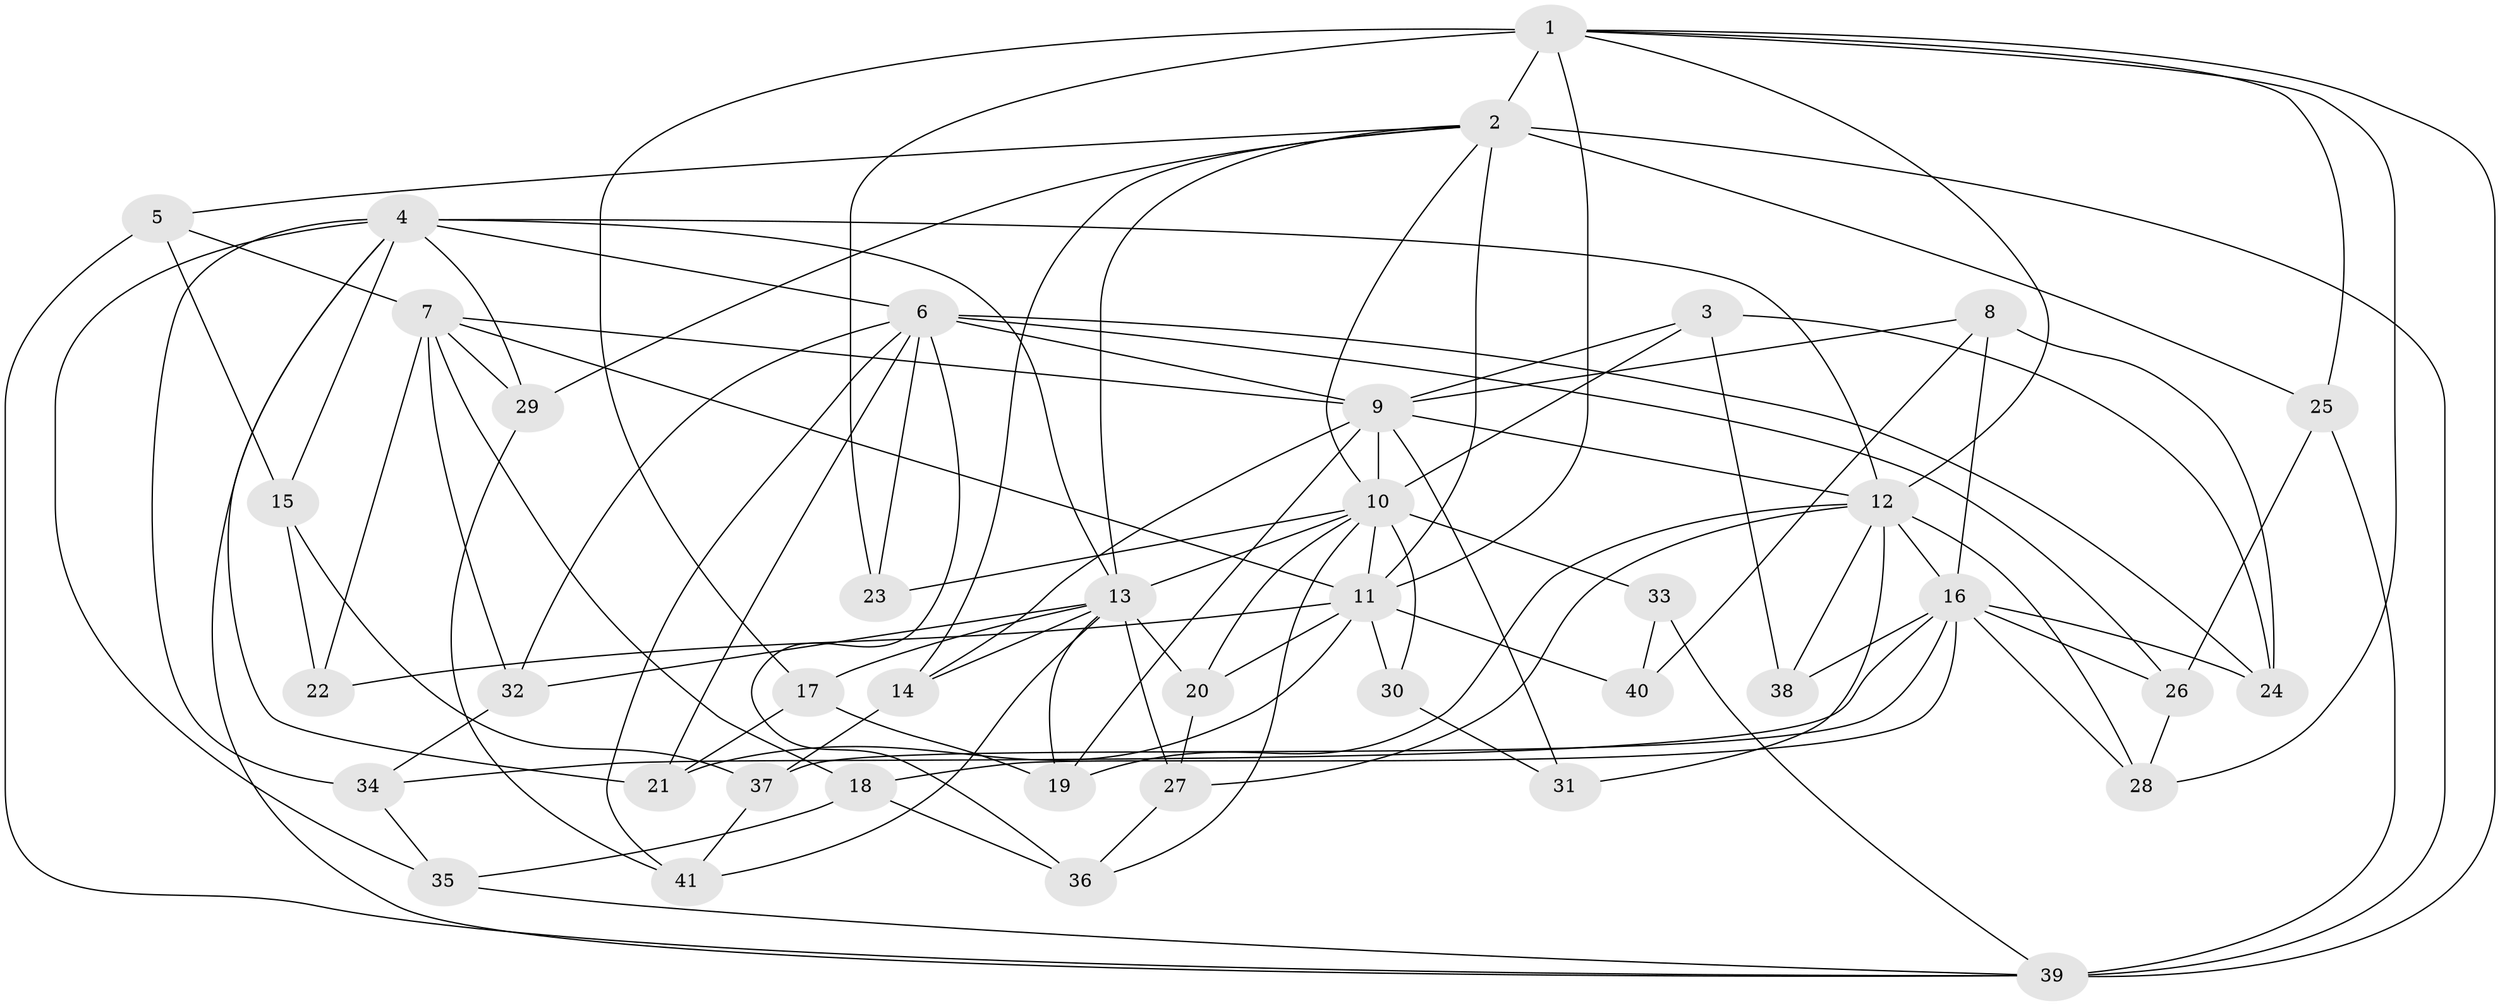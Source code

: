 // original degree distribution, {4: 1.0}
// Generated by graph-tools (version 1.1) at 2025/53/03/04/25 22:53:45]
// undirected, 41 vertices, 107 edges
graph export_dot {
  node [color=gray90,style=filled];
  1;
  2;
  3;
  4;
  5;
  6;
  7;
  8;
  9;
  10;
  11;
  12;
  13;
  14;
  15;
  16;
  17;
  18;
  19;
  20;
  21;
  22;
  23;
  24;
  25;
  26;
  27;
  28;
  29;
  30;
  31;
  32;
  33;
  34;
  35;
  36;
  37;
  38;
  39;
  40;
  41;
  1 -- 2 [weight=3.0];
  1 -- 11 [weight=1.0];
  1 -- 12 [weight=1.0];
  1 -- 17 [weight=1.0];
  1 -- 23 [weight=1.0];
  1 -- 25 [weight=1.0];
  1 -- 28 [weight=1.0];
  1 -- 39 [weight=1.0];
  2 -- 5 [weight=1.0];
  2 -- 10 [weight=1.0];
  2 -- 11 [weight=1.0];
  2 -- 13 [weight=1.0];
  2 -- 14 [weight=1.0];
  2 -- 25 [weight=1.0];
  2 -- 29 [weight=1.0];
  2 -- 39 [weight=2.0];
  3 -- 9 [weight=1.0];
  3 -- 10 [weight=1.0];
  3 -- 24 [weight=1.0];
  3 -- 38 [weight=1.0];
  4 -- 6 [weight=1.0];
  4 -- 12 [weight=2.0];
  4 -- 13 [weight=1.0];
  4 -- 15 [weight=1.0];
  4 -- 21 [weight=1.0];
  4 -- 29 [weight=1.0];
  4 -- 34 [weight=1.0];
  4 -- 35 [weight=1.0];
  4 -- 39 [weight=1.0];
  5 -- 7 [weight=1.0];
  5 -- 15 [weight=1.0];
  5 -- 39 [weight=1.0];
  6 -- 9 [weight=1.0];
  6 -- 21 [weight=1.0];
  6 -- 23 [weight=2.0];
  6 -- 24 [weight=1.0];
  6 -- 26 [weight=1.0];
  6 -- 32 [weight=1.0];
  6 -- 36 [weight=1.0];
  6 -- 41 [weight=1.0];
  7 -- 9 [weight=2.0];
  7 -- 11 [weight=2.0];
  7 -- 18 [weight=1.0];
  7 -- 22 [weight=2.0];
  7 -- 29 [weight=1.0];
  7 -- 32 [weight=1.0];
  8 -- 9 [weight=1.0];
  8 -- 16 [weight=1.0];
  8 -- 24 [weight=1.0];
  8 -- 40 [weight=1.0];
  9 -- 10 [weight=2.0];
  9 -- 12 [weight=1.0];
  9 -- 14 [weight=1.0];
  9 -- 19 [weight=1.0];
  9 -- 31 [weight=2.0];
  10 -- 11 [weight=1.0];
  10 -- 13 [weight=1.0];
  10 -- 20 [weight=1.0];
  10 -- 23 [weight=1.0];
  10 -- 30 [weight=1.0];
  10 -- 33 [weight=2.0];
  10 -- 36 [weight=1.0];
  11 -- 20 [weight=1.0];
  11 -- 21 [weight=1.0];
  11 -- 22 [weight=1.0];
  11 -- 30 [weight=2.0];
  11 -- 40 [weight=2.0];
  12 -- 16 [weight=1.0];
  12 -- 19 [weight=1.0];
  12 -- 27 [weight=1.0];
  12 -- 28 [weight=1.0];
  12 -- 31 [weight=1.0];
  12 -- 38 [weight=1.0];
  13 -- 14 [weight=1.0];
  13 -- 17 [weight=1.0];
  13 -- 19 [weight=1.0];
  13 -- 20 [weight=1.0];
  13 -- 27 [weight=1.0];
  13 -- 32 [weight=1.0];
  13 -- 41 [weight=1.0];
  14 -- 37 [weight=1.0];
  15 -- 22 [weight=1.0];
  15 -- 37 [weight=1.0];
  16 -- 18 [weight=1.0];
  16 -- 24 [weight=1.0];
  16 -- 26 [weight=1.0];
  16 -- 28 [weight=1.0];
  16 -- 34 [weight=1.0];
  16 -- 37 [weight=1.0];
  16 -- 38 [weight=2.0];
  17 -- 19 [weight=1.0];
  17 -- 21 [weight=1.0];
  18 -- 35 [weight=1.0];
  18 -- 36 [weight=1.0];
  20 -- 27 [weight=1.0];
  25 -- 26 [weight=1.0];
  25 -- 39 [weight=1.0];
  26 -- 28 [weight=1.0];
  27 -- 36 [weight=1.0];
  29 -- 41 [weight=1.0];
  30 -- 31 [weight=1.0];
  32 -- 34 [weight=1.0];
  33 -- 39 [weight=1.0];
  33 -- 40 [weight=1.0];
  34 -- 35 [weight=1.0];
  35 -- 39 [weight=1.0];
  37 -- 41 [weight=1.0];
}
